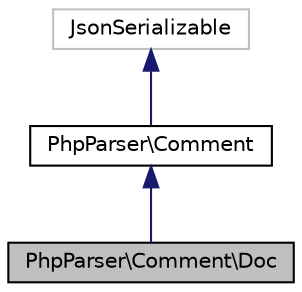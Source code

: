 digraph "PhpParser\Comment\Doc"
{
  edge [fontname="Helvetica",fontsize="10",labelfontname="Helvetica",labelfontsize="10"];
  node [fontname="Helvetica",fontsize="10",shape=record];
  Node0 [label="PhpParser\\Comment\\Doc",height=0.2,width=0.4,color="black", fillcolor="grey75", style="filled", fontcolor="black"];
  Node1 -> Node0 [dir="back",color="midnightblue",fontsize="10",style="solid",fontname="Helvetica"];
  Node1 [label="PhpParser\\Comment",height=0.2,width=0.4,color="black", fillcolor="white", style="filled",URL="$classPhpParser_1_1Comment.html"];
  Node2 -> Node1 [dir="back",color="midnightblue",fontsize="10",style="solid",fontname="Helvetica"];
  Node2 [label="JsonSerializable",height=0.2,width=0.4,color="grey75", fillcolor="white", style="filled"];
}
